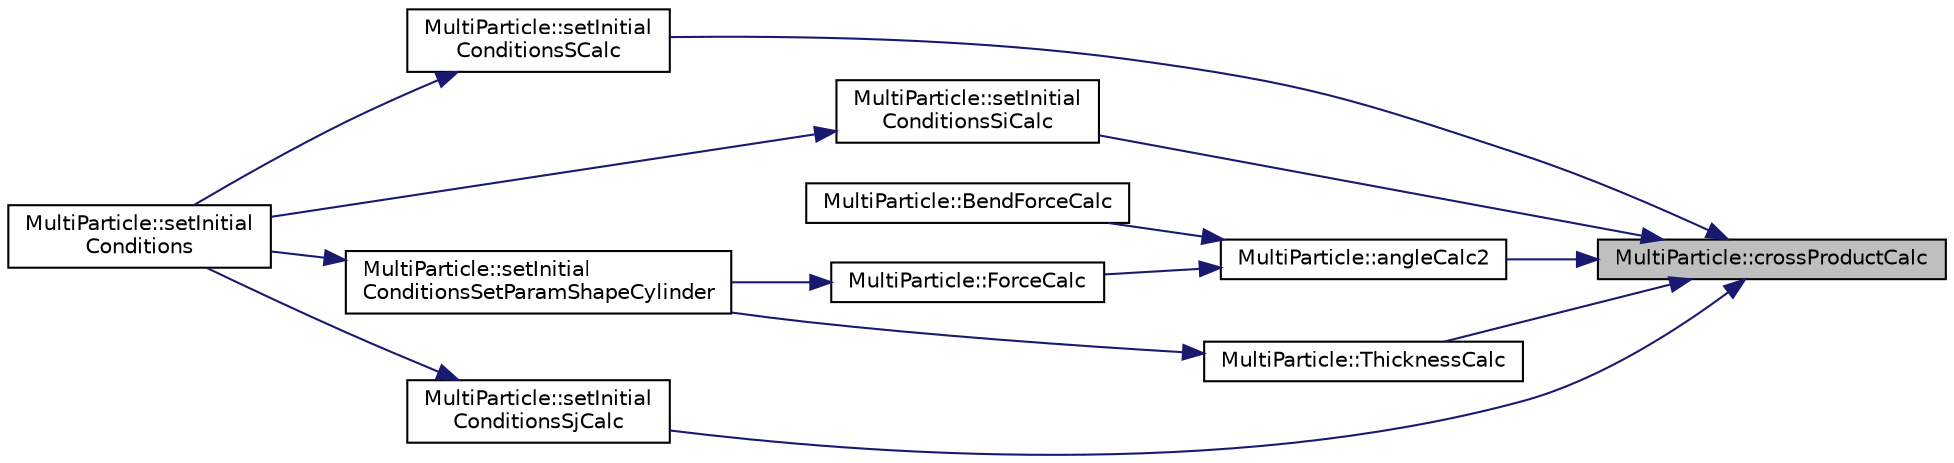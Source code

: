 digraph "MultiParticle::crossProductCalc"
{
 // LATEX_PDF_SIZE
  edge [fontname="Helvetica",fontsize="10",labelfontname="Helvetica",labelfontsize="10"];
  node [fontname="Helvetica",fontsize="10",shape=record];
  rankdir="RL";
  Node1 [label="MultiParticle::crossProductCalc",height=0.2,width=0.4,color="black", fillcolor="grey75", style="filled", fontcolor="black",tooltip="外積を計算する"];
  Node1 -> Node2 [dir="back",color="midnightblue",fontsize="10",style="solid"];
  Node2 [label="MultiParticle::angleCalc2",height=0.2,width=0.4,color="black", fillcolor="white", style="filled",URL="$classMultiParticle.html#a6abb4929f11bab7a918abfd387210934",tooltip="曲げ角度 αを求める"];
  Node2 -> Node3 [dir="back",color="midnightblue",fontsize="10",style="solid"];
  Node3 [label="MultiParticle::BendForceCalc",height=0.2,width=0.4,color="black", fillcolor="white", style="filled",URL="$classMultiParticle.html#abcb140c76235e68ef5c4a038d6165728",tooltip="BendForceCalc"];
  Node2 -> Node4 [dir="back",color="midnightblue",fontsize="10",style="solid"];
  Node4 [label="MultiParticle::ForceCalc",height=0.2,width=0.4,color="black", fillcolor="white", style="filled",URL="$classMultiParticle.html#a173d54a7d555cc1fa844a0b9f77f74c6",tooltip="Calclate force per particles. (各粒子での力とそれを求めるために必要な値を計算する)"];
  Node4 -> Node5 [dir="back",color="midnightblue",fontsize="10",style="solid"];
  Node5 [label="MultiParticle::setInitial\lConditionsSetParamShapeCylinder",height=0.2,width=0.4,color="black", fillcolor="white", style="filled",URL="$classMultiParticle.html#aa26eed38322c386a7989a674b6de54ee",tooltip="形状がCylinderの場合の初期値を指定する"];
  Node5 -> Node6 [dir="back",color="midnightblue",fontsize="10",style="solid"];
  Node6 [label="MultiParticle::setInitial\lConditions",height=0.2,width=0.4,color="black", fillcolor="white", style="filled",URL="$classMultiParticle.html#a43e7dad0dcd509e0e5914547c071a49f",tooltip="最初に書く粒子間のパラメータを求める"];
  Node1 -> Node7 [dir="back",color="midnightblue",fontsize="10",style="solid"];
  Node7 [label="MultiParticle::setInitial\lConditionsSCalc",height=0.2,width=0.4,color="black", fillcolor="white", style="filled",URL="$classMultiParticle.html#a0888b2671237694bba4841d863933fae",tooltip="S_0を求める"];
  Node7 -> Node6 [dir="back",color="midnightblue",fontsize="10",style="solid"];
  Node1 -> Node8 [dir="back",color="midnightblue",fontsize="10",style="solid"];
  Node8 [label="MultiParticle::setInitial\lConditionsSiCalc",height=0.2,width=0.4,color="black", fillcolor="white", style="filled",URL="$classMultiParticle.html#a88813f313b200c931df4acd75bf94932",tooltip="S_iを求める"];
  Node8 -> Node6 [dir="back",color="midnightblue",fontsize="10",style="solid"];
  Node1 -> Node9 [dir="back",color="midnightblue",fontsize="10",style="solid"];
  Node9 [label="MultiParticle::setInitial\lConditionsSjCalc",height=0.2,width=0.4,color="black", fillcolor="white", style="filled",URL="$classMultiParticle.html#ab9262a6bb917131ebc6474bc1dfae039",tooltip="S_jを求める"];
  Node9 -> Node6 [dir="back",color="midnightblue",fontsize="10",style="solid"];
  Node1 -> Node10 [dir="back",color="midnightblue",fontsize="10",style="solid"];
  Node10 [label="MultiParticle::ThicknessCalc",height=0.2,width=0.4,color="black", fillcolor="white", style="filled",URL="$classMultiParticle.html#a1f0d4f430637b0d6c54783ef39209720",tooltip=" "];
  Node10 -> Node5 [dir="back",color="midnightblue",fontsize="10",style="solid"];
}
